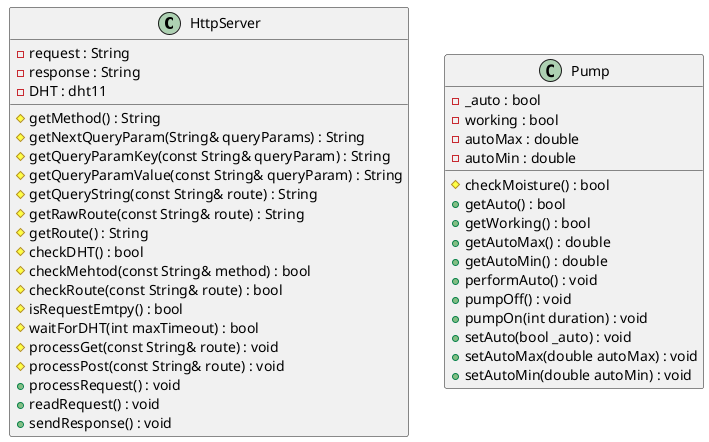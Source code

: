 @startuml





/' Objects '/

class HttpServer {
	#getMethod() : String
	#getNextQueryParam(String& queryParams) : String
	#getQueryParamKey(const String& queryParam) : String
	#getQueryParamValue(const String& queryParam) : String
	#getQueryString(const String& route) : String
	#getRawRoute(const String& route) : String
	#getRoute() : String
	-request : String
	-response : String
	#checkDHT() : bool
	#checkMehtod(const String& method) : bool
	#checkRoute(const String& route) : bool
	#isRequestEmtpy() : bool
	#waitForDHT(int maxTimeout) : bool
	-DHT : dht11
	#processGet(const String& route) : void
	#processPost(const String& route) : void
	+processRequest() : void
	+readRequest() : void
	+sendResponse() : void
}


class Pump {
	-_auto : bool
	#checkMoisture() : bool
	+getAuto() : bool
	+getWorking() : bool
	-working : bool
	-autoMax : double
	-autoMin : double
	+getAutoMax() : double
	+getAutoMin() : double
	+performAuto() : void
	+pumpOff() : void
	+pumpOn(int duration) : void
	+setAuto(bool _auto) : void
	+setAutoMax(double autoMax) : void
	+setAutoMin(double autoMin) : void
}





/' Inheritance relationships '/




/' Aggregation relationships '/





/' Nested objects '/



@enduml
